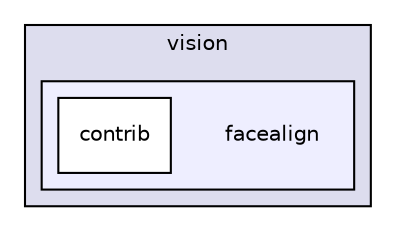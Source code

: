 digraph "/build/FastDeploy/fastdeploy/vision/facealign" {
  compound=true
  node [ fontsize="10", fontname="Helvetica"];
  edge [ labelfontsize="10", labelfontname="Helvetica"];
  subgraph clusterdir_e0f97e9c6c2e64a15c9e5b824b806a92 {
    graph [ bgcolor="#ddddee", pencolor="black", label="vision" fontname="Helvetica", fontsize="10", URL="dir_e0f97e9c6c2e64a15c9e5b824b806a92.html"]
  subgraph clusterdir_ecd0b05b6c637947f79c1ec62f012185 {
    graph [ bgcolor="#eeeeff", pencolor="black", label="" URL="dir_ecd0b05b6c637947f79c1ec62f012185.html"];
    dir_ecd0b05b6c637947f79c1ec62f012185 [shape=plaintext label="facealign"];
    dir_4fc677d27ebd8300d40649cf3888cddd [shape=box label="contrib" color="black" fillcolor="white" style="filled" URL="dir_4fc677d27ebd8300d40649cf3888cddd.html"];
  }
  }
}
